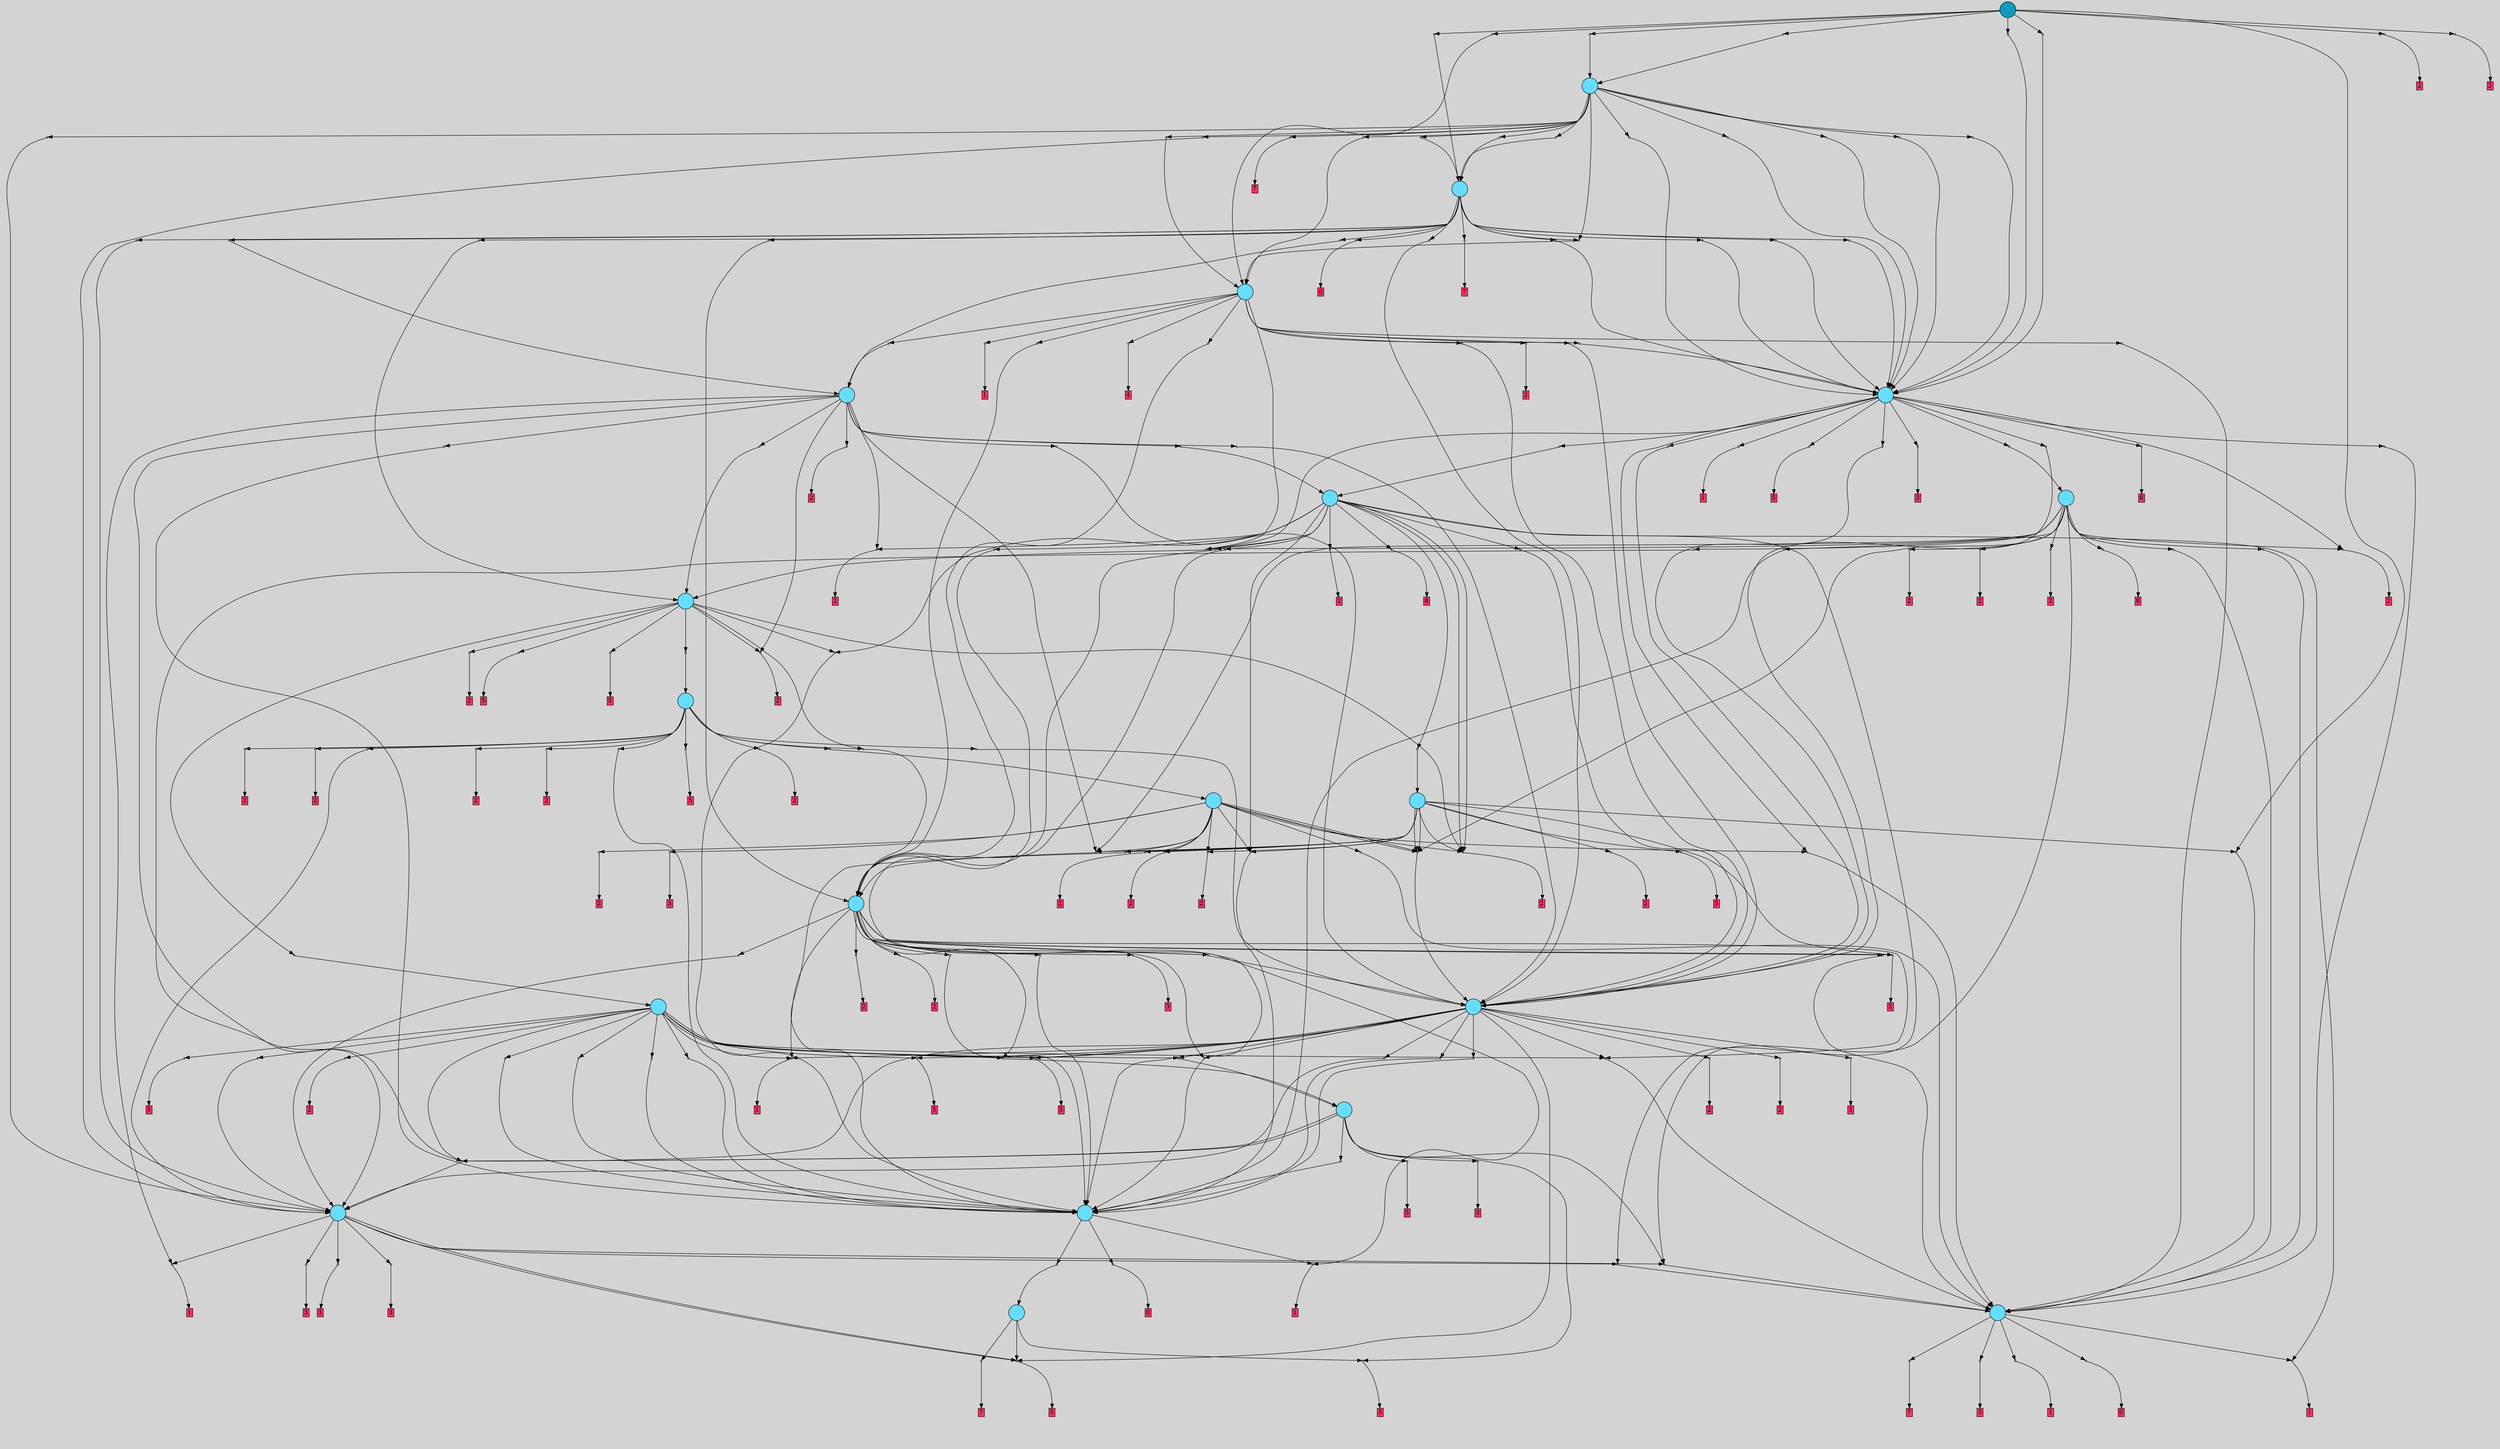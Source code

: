 // File exported with GEGELATI v1.3.1
// On the 2024-07-16 17:44:08
// With the MARL::MarlTPGGraphDotExporter
digraph{
	graph[pad = "0.212, 0.055" bgcolor = lightgray]
	node[shape=circle style = filled label = ""]
		T3645 [fillcolor="#66ddff"]
		T7200 [fillcolor="#66ddff"]
		T7202 [fillcolor="#66ddff"]
		T7222 [fillcolor="#66ddff"]
		T7275 [fillcolor="#66ddff"]
		T7532 [fillcolor="#66ddff"]
		T7599 [fillcolor="#66ddff"]
		T7629 [fillcolor="#66ddff"]
		T7697 [fillcolor="#66ddff"]
		T7705 [fillcolor="#66ddff"]
		T7731 [fillcolor="#66ddff"]
		T7777 [fillcolor="#66ddff"]
		T7823 [fillcolor="#66ddff"]
		T7878 [fillcolor="#66ddff"]
		T7909 [fillcolor="#66ddff"]
		T8011 [fillcolor="#66ddff"]
		T8078 [fillcolor="#66ddff"]
		T8386 [fillcolor="#66ddff"]
		T8688 [fillcolor="#66ddff"]
		T9153 [fillcolor="#1199bb"]
		P81887 [fillcolor="#cccccc" shape=point] //
		I81887 [shape=box style=invis label="2|4&3|2#1|7&#92;n3|5&3|5#0|6&#92;n"]
		P81887 -> I81887[style=invis]
		A42664 [fillcolor="#ff3366" shape=box margin=0.03 width=0 height=0 label="5"]
		T3645 -> P81887 -> A42664
		P81888 [fillcolor="#cccccc" shape=point] //
		I81888 [shape=box style=invis label="0|7&2|0#3|6&#92;n1|7&1|1#1|5&#92;n5|7&0|5#0|7&#92;n2|5&1|6#4|4&#92;n3|3&1|1#3|7&#92;n5|3&0|0#4|7&#92;n7|0&2|2#3|2&#92;n4|2&1|1#0|4&#92;n"]
		P81888 -> I81888[style=invis]
		A42665 [fillcolor="#ff3366" shape=box margin=0.03 width=0 height=0 label="3"]
		T3645 -> P81888 -> A42665
		P81889 [fillcolor="#cccccc" shape=point] //
		I81889 [shape=box style=invis label="7|1&0|3#1|6&#92;n6|1&1|5#1|1&#92;n1|3&0|0#3|6&#92;n3|2&2|0#1|6&#92;n5|1&0|7#0|2&#92;n1|3&3|2#0|0&#92;n"]
		P81889 -> I81889[style=invis]
		A42666 [fillcolor="#ff3366" shape=box margin=0.03 width=0 height=0 label="7"]
		T3645 -> P81889 -> A42666
		P81890 [fillcolor="#cccccc" shape=point] //
		I81890 [shape=box style=invis label="4|1&1|6#4|1&#92;n4|5&1|2#4|4&#92;n0|6&1|1#2|4&#92;n6|2&4|1#4|7&#92;n5|6&3|5#2|5&#92;n3|0&2|7#2|6&#92;n5|5&3|3#0|4&#92;n2|2&0|0#2|2&#92;n0|5&3|7#4|1&#92;n"]
		P81890 -> I81890[style=invis]
		A42667 [fillcolor="#ff3366" shape=box margin=0.03 width=0 height=0 label="7"]
		T7200 -> P81890 -> A42667
		P81891 [fillcolor="#cccccc" shape=point] //
		I81891 [shape=box style=invis label="4|6&2|0#2|4&#92;n4|7&1|0#4|5&#92;n4|3&3|5#3|3&#92;n2|1&0|2#2|5&#92;n7|3&4|3#2|6&#92;n3|0&4|1#0|1&#92;n8|7&3|1#1|2&#92;n7|5&4|4#4|4&#92;n"]
		P81891 -> I81891[style=invis]
		A42668 [fillcolor="#ff3366" shape=box margin=0.03 width=0 height=0 label="3"]
		T7200 -> P81891 -> A42668
		P81892 [fillcolor="#cccccc" shape=point] //
		I81892 [shape=box style=invis label="3|7&3|0#0|5&#92;n8|3&3|3#4|7&#92;n1|0&3|1#0|4&#92;n5|5&1|3#2|7&#92;n6|5&2|1#4|4&#92;n3|0&4|1#0|3&#92;n6|7&0|1#0|3&#92;n"]
		P81892 -> I81892[style=invis]
		A42669 [fillcolor="#ff3366" shape=box margin=0.03 width=0 height=0 label="1"]
		T7200 -> P81892 -> A42669
		P81893 [fillcolor="#cccccc" shape=point] //
		I81893 [shape=box style=invis label="6|0&0|3#0|0&#92;n4|2&1|0#4|1&#92;n0|6&4|7#4|0&#92;n6|0&0|4#3|1&#92;n6|5&4|3#1|2&#92;n"]
		P81893 -> I81893[style=invis]
		A42670 [fillcolor="#ff3366" shape=box margin=0.03 width=0 height=0 label="1"]
		T7200 -> P81893 -> A42670
		P81894 [fillcolor="#cccccc" shape=point] //
		I81894 [shape=box style=invis label="8|0&3|2#0|3&#92;n2|0&0|6#2|1&#92;n8|5&4|4#4|6&#92;n4|4&4|0#2|2&#92;n8|5&2|0#3|3&#92;n0|2&3|1#4|7&#92;n5|3&4|6#2|1&#92;n2|0&3|0#1|4&#92;n5|3&1|4#0|4&#92;n1|3&1|2#3|2&#92;n"]
		P81894 -> I81894[style=invis]
		A42671 [fillcolor="#ff3366" shape=box margin=0.03 width=0 height=0 label="0"]
		T7200 -> P81894 -> A42671
		P81895 [fillcolor="#cccccc" shape=point] //
		I81895 [shape=box style=invis label="4|2&1|0#4|1&#92;n6|0&0|3#0|0&#92;n0|6&4|7#4|0&#92;n6|3&0|4#3|1&#92;n6|5&4|3#1|2&#92;n"]
		P81895 -> I81895[style=invis]
		A42672 [fillcolor="#ff3366" shape=box margin=0.03 width=0 height=0 label="1"]
		T7202 -> P81895 -> A42672
		P81896 [fillcolor="#cccccc" shape=point] //
		I81896 [shape=box style=invis label="0|7&0|4#1|1&#92;n"]
		P81896 -> I81896[style=invis]
		A42673 [fillcolor="#ff3366" shape=box margin=0.03 width=0 height=0 label="0"]
		T7202 -> P81896 -> A42673
		P81897 [fillcolor="#cccccc" shape=point] //
		I81897 [shape=box style=invis label="2|7&4|4#4|7&#92;n4|3&3|1#0|6&#92;n1|3&0|3#0|5&#92;n6|1&3|1#0|0&#92;n6|7&1|6#4|6&#92;n4|0&2|4#2|4&#92;n5|4&1|7#0|6&#92;n7|5&4|4#1|2&#92;n"]
		P81897 -> I81897[style=invis]
		T7202 -> P81897 -> T3645
		P81898 [fillcolor="#cccccc" shape=point] //
		I81898 [shape=box style=invis label="8|1&0|3#1|6&#92;n8|7&2|5#3|7&#92;n3|4&1|1#2|5&#92;n0|0&2|5#0|5&#92;n4|6&0|5#2|1&#92;n3|3&0|4#3|0&#92;n8|3&2|7#4|4&#92;n8|1&4|1#4|7&#92;n1|6&3|6#2|6&#92;n"]
		P81898 -> I81898[style=invis]
		A42674 [fillcolor="#ff3366" shape=box margin=0.03 width=0 height=0 label="3"]
		T7222 -> P81898 -> A42674
		P81899 [fillcolor="#cccccc" shape=point] //
		I81899 [shape=box style=invis label="0|1&4|0#0|5&#92;n6|4&3|4#4|6&#92;n1|7&1|6#2|5&#92;n1|0&3|3#0|7&#92;n1|1&3|7#1|2&#92;n4|5&3|6#3|5&#92;n4|7&4|5#3|2&#92;n"]
		P81899 -> I81899[style=invis]
		A42675 [fillcolor="#ff3366" shape=box margin=0.03 width=0 height=0 label="1"]
		T7222 -> P81899 -> A42675
		P81900 [fillcolor="#cccccc" shape=point] //
		I81900 [shape=box style=invis label="8|1&0|3#1|6&#92;n5|5&4|5#1|7&#92;n8|7&2|5#3|7&#92;n0|0&2|5#0|5&#92;n7|3&1|2#3|0&#92;n8|3&2|7#4|4&#92;n3|3&0|4#3|0&#92;n3|6&3|6#2|6&#92;n4|6&0|5#2|1&#92;n"]
		P81900 -> I81900[style=invis]
		A42676 [fillcolor="#ff3366" shape=box margin=0.03 width=0 height=0 label="3"]
		T7222 -> P81900 -> A42676
		P81901 [fillcolor="#cccccc" shape=point] //
		I81901 [shape=box style=invis label="4|3&0|3#4|6&#92;n2|0&2|7#4|6&#92;n6|2&2|7#3|7&#92;n2|4&1|7#1|7&#92;n7|5&0|4#1|1&#92;n"]
		P81901 -> I81901[style=invis]
		T7222 -> P81901 -> T7200
		P81902 [fillcolor="#cccccc" shape=point] //
		I81902 [shape=box style=invis label="6|1&3|1#0|0&#92;n2|3&3|1#0|6&#92;n1|3&0|3#0|5&#92;n2|7&4|4#4|7&#92;n6|7&1|6#4|6&#92;n4|0&2|4#2|4&#92;n5|4&1|7#0|6&#92;n8|1&3|7#2|3&#92;n7|5&4|4#1|2&#92;n"]
		P81902 -> I81902[style=invis]
		A42677 [fillcolor="#ff3366" shape=box margin=0.03 width=0 height=0 label="3"]
		T7222 -> P81902 -> A42677
		P81903 [fillcolor="#cccccc" shape=point] //
		I81903 [shape=box style=invis label="4|3&0|3#4|6&#92;n2|0&2|7#4|6&#92;n7|5&0|4#1|1&#92;n2|4&1|7#2|7&#92;n6|2&2|7#3|7&#92;n"]
		P81903 -> I81903[style=invis]
		T7222 -> P81903 -> T7200
		T7222 -> P81887
		T7222 -> P81887
		P81904 [fillcolor="#cccccc" shape=point] //
		I81904 [shape=box style=invis label="2|2&2|0#3|7&#92;n8|6&1|6#3|4&#92;n5|0&3|0#0|2&#92;n1|7&4|1#1|7&#92;n4|4&2|7#0|4&#92;n"]
		P81904 -> I81904[style=invis]
		A42678 [fillcolor="#ff3366" shape=box margin=0.03 width=0 height=0 label="5"]
		T7275 -> P81904 -> A42678
		P81905 [fillcolor="#cccccc" shape=point] //
		I81905 [shape=box style=invis label="0|7&1|6#1|3&#92;n7|6&3|1#2|3&#92;n3|3&3|6#0|2&#92;n7|0&2|7#0|5&#92;n3|5&4|0#0|2&#92;n6|5&0|0#3|5&#92;n"]
		P81905 -> I81905[style=invis]
		A42679 [fillcolor="#ff3366" shape=box margin=0.03 width=0 height=0 label="3"]
		T7275 -> P81905 -> A42679
		P81906 [fillcolor="#cccccc" shape=point] //
		I81906 [shape=box style=invis label="6|3&4|1#1|7&#92;n2|7&1|2#0|1&#92;n2|5&2|0#4|2&#92;n5|0&0|1#0|1&#92;n0|6&4|1#2|5&#92;n2|2&2|2#2|6&#92;n0|1&1|5#0|1&#92;n"]
		P81906 -> I81906[style=invis]
		T7275 -> P81906 -> T7222
		T7275 -> P81906
		T7275 -> P81888
		P81907 [fillcolor="#cccccc" shape=point] //
		I81907 [shape=box style=invis label="5|3&4|6#2|1&#92;n8|0&4|4#4|6&#92;n1|3&1|2#3|2&#92;n1|3&0|7#1|4&#92;n2|0&0|6#2|1&#92;n2|0&3|0#1|4&#92;n2|0&2|2#4|4&#92;n5|3&1|4#0|4&#92;n0|3&3|1#4|0&#92;n4|4&4|0#2|2&#92;n"]
		P81907 -> I81907[style=invis]
		T7275 -> P81907 -> T7202
		T7275 -> P81903
		P81908 [fillcolor="#cccccc" shape=point] //
		I81908 [shape=box style=invis label="5|3&4|7#2|1&#92;n8|0&4|4#4|6&#92;n0|3&3|1#0|0&#92;n2|0&0|6#2|1&#92;n1|4&0|7#1|4&#92;n2|0&3|0#1|4&#92;n2|0&2|2#4|4&#92;n5|3&1|4#0|4&#92;n4|4&4|0#2|2&#92;n1|3&1|2#3|2&#92;n"]
		P81908 -> I81908[style=invis]
		T7532 -> P81908 -> T7202
		P81909 [fillcolor="#cccccc" shape=point] //
		I81909 [shape=box style=invis label="2|7&1|0#0|1&#92;n6|7&4|1#1|7&#92;n5|5&1|1#2|1&#92;n2|6&0|7#2|0&#92;n7|3&2|6#4|5&#92;n6|7&3|1#0|0&#92;n0|0&3|1#2|0&#92;n0|6&4|1#4|5&#92;n"]
		P81909 -> I81909[style=invis]
		A42680 [fillcolor="#ff3366" shape=box margin=0.03 width=0 height=0 label="2"]
		T7532 -> P81909 -> A42680
		P81910 [fillcolor="#cccccc" shape=point] //
		I81910 [shape=box style=invis label="0|3&3|1#4|0&#92;n7|1&4|5#2|2&#92;n2|3&3|4#3|1&#92;n2|5&4|1#4|0&#92;n0|6&4|6#1|5&#92;n7|4&1|1#0|0&#92;n5|0&2|6#2|4&#92;n1|1&2|4#3|3&#92;n1|6&2|0#2|5&#92;n"]
		P81910 -> I81910[style=invis]
		T7532 -> P81910 -> T7202
		P81911 [fillcolor="#cccccc" shape=point] //
		I81911 [shape=box style=invis label="2|2&4|1#4|2&#92;n2|0&2|7#4|2&#92;n2|4&1|7#2|7&#92;n5|7&3|6#2|1&#92;n0|2&4|3#4|4&#92;n"]
		P81911 -> I81911[style=invis]
		T7532 -> P81911 -> T7200
		P81912 [fillcolor="#cccccc" shape=point] //
		I81912 [shape=box style=invis label="6|1&3|1#0|0&#92;n6|6&1|6#4|6&#92;n4|1&4|3#4|1&#92;n8|1&3|7#2|3&#92;n2|7&4|4#4|5&#92;n2|3&3|1#0|6&#92;n4|0&2|4#2|4&#92;n5|4&1|7#0|6&#92;n1|3&0|3#0|5&#92;n7|5&4|4#1|2&#92;n"]
		P81912 -> I81912[style=invis]
		A42681 [fillcolor="#ff3366" shape=box margin=0.03 width=0 height=0 label="5"]
		T7532 -> P81912 -> A42681
		P81913 [fillcolor="#cccccc" shape=point] //
		I81913 [shape=box style=invis label="7|3&4|2#1|0&#92;n4|0&3|7#2|4&#92;n4|4&1|7#2|6&#92;n5|5&4|3#1|1&#92;n1|1&0|0#4|3&#92;n2|1&2|3#3|2&#92;n"]
		P81913 -> I81913[style=invis]
		T7532 -> P81913 -> T7275
		P81914 [fillcolor="#cccccc" shape=point] //
		I81914 [shape=box style=invis label="8|5&1|1#0|0&#92;n2|7&1|2#0|1&#92;n6|3&3|0#0|5&#92;n5|4&0|1#0|1&#92;n0|0&4|1#4|5&#92;n6|7&4|1#1|7&#92;n1|2&4|7#2|4&#92;n0|0&1|1#2|0&#92;n4|6&1|2#2|5&#92;n2|5&2|0#4|7&#92;n"]
		P81914 -> I81914[style=invis]
		A42682 [fillcolor="#ff3366" shape=box margin=0.03 width=0 height=0 label="2"]
		T7532 -> P81914 -> A42682
		P81915 [fillcolor="#cccccc" shape=point] //
		I81915 [shape=box style=invis label="2|5&1|0#3|7&#92;n1|3&0|1#4|4&#92;n5|0&3|0#1|1&#92;n1|7&4|1#1|7&#92;n7|7&4|0#3|7&#92;n8|6&1|6#3|4&#92;n"]
		P81915 -> I81915[style=invis]
		A42683 [fillcolor="#ff3366" shape=box margin=0.03 width=0 height=0 label="5"]
		T7532 -> P81915 -> A42683
		P81916 [fillcolor="#cccccc" shape=point] //
		I81916 [shape=box style=invis label="8|1&0|3#1|6&#92;n7|7&2|5#3|7&#92;n4|6&0|5#2|1&#92;n1|6&3|6#2|6&#92;n2|3&0|4#3|0&#92;n8|3&0|7#4|4&#92;n3|4&1|1#2|5&#92;n0|0&2|5#0|5&#92;n"]
		P81916 -> I81916[style=invis]
		A42684 [fillcolor="#ff3366" shape=box margin=0.03 width=0 height=0 label="3"]
		T7532 -> P81916 -> A42684
		P81917 [fillcolor="#cccccc" shape=point] //
		I81917 [shape=box style=invis label="0|6&4|1#2|5&#92;n2|7&1|2#0|1&#92;n3|5&2|0#4|2&#92;n7|7&3|6#0|2&#92;n5|0&0|1#0|1&#92;n6|3&4|1#1|7&#92;n2|2&2|2#2|6&#92;n0|1&1|5#0|1&#92;n"]
		P81917 -> I81917[style=invis]
		T7532 -> P81917 -> T7222
		P81918 [fillcolor="#cccccc" shape=point] //
		I81918 [shape=box style=invis label="1|3&1|2#3|2&#92;n4|7&2|7#2|7&#92;n2|5&4|1#0|0&#92;n4|6&2|3#0|6&#92;n7|3&4|1#0|2&#92;n0|3&3|1#4|0&#92;n7|0&3|0#1|4&#92;n"]
		P81918 -> I81918[style=invis]
		T7532 -> P81918 -> T7202
		T7532 -> P81906
		P81919 [fillcolor="#cccccc" shape=point] //
		I81919 [shape=box style=invis label="0|5&0|0#4|1&#92;n5|4&0|1#0|1&#92;n0|6&0|4#1|3&#92;n6|4&3|4#1|0&#92;n0|7&0|1#4|3&#92;n6|3&3|4#0|5&#92;n0|0&0|1#2|0&#92;n0|7&4|1#4|5&#92;n"]
		P81919 -> I81919[style=invis]
		A42685 [fillcolor="#ff3366" shape=box margin=0.03 width=0 height=0 label="2"]
		T7532 -> P81919 -> A42685
		T7532 -> P81887
		T7532 -> P81915
		P81920 [fillcolor="#cccccc" shape=point] //
		I81920 [shape=box style=invis label="5|7&4|6#3|5&#92;n7|7&3|7#1|0&#92;n8|0&0|1#4|2&#92;n2|5&2|7#4|2&#92;n2|7&2|3#4|7&#92;n1|3&2|3#1|1&#92;n1|5&3|5#2|3&#92;n"]
		P81920 -> I81920[style=invis]
		T7599 -> P81920 -> T7200
		T7599 -> P81911
		P81921 [fillcolor="#cccccc" shape=point] //
		I81921 [shape=box style=invis label="2|5&2|0#4|2&#92;n6|3&4|1#1|1&#92;n5|0&0|1#0|1&#92;n0|6&4|1#2|5&#92;n2|2&2|2#2|6&#92;n0|1&1|5#0|1&#92;n"]
		P81921 -> I81921[style=invis]
		T7599 -> P81921 -> T7222
		P81922 [fillcolor="#cccccc" shape=point] //
		I81922 [shape=box style=invis label="2|7&1|0#0|1&#92;n6|7&4|1#1|7&#92;n5|5&1|1#2|1&#92;n5|1&2|1#1|5&#92;n7|3&2|6#4|5&#92;n1|3&0|7#2|0&#92;n0|6&4|1#2|5&#92;n0|0&3|1#2|0&#92;n"]
		P81922 -> I81922[style=invis]
		A42686 [fillcolor="#ff3366" shape=box margin=0.03 width=0 height=0 label="2"]
		T7599 -> P81922 -> A42686
		P81923 [fillcolor="#cccccc" shape=point] //
		I81923 [shape=box style=invis label="5|5&1|3#1|1&#92;n7|7&4|2#1|0&#92;n4|7&2|2#1|7&#92;n4|1&3|7#2|4&#92;n1|1&0|0#4|3&#92;n0|0&3|4#2|7&#92;n"]
		P81923 -> I81923[style=invis]
		T7599 -> P81923 -> T7275
		P81924 [fillcolor="#cccccc" shape=point] //
		I81924 [shape=box style=invis label="0|0&0|0#4|1&#92;n0|6&0|4#1|3&#92;n0|7&4|1#4|5&#92;n0|7&0|1#4|3&#92;n6|3&3|4#0|5&#92;n2|4&3|4#1|0&#92;n1|2&2|5#2|0&#92;n0|0&0|1#2|0&#92;n"]
		P81924 -> I81924[style=invis]
		A42687 [fillcolor="#ff3366" shape=box margin=0.03 width=0 height=0 label="2"]
		T7599 -> P81924 -> A42687
		T7599 -> P81908
		P81925 [fillcolor="#cccccc" shape=point] //
		I81925 [shape=box style=invis label="8|1&3|1#2|3&#92;n2|1&1|1#0|1&#92;n4|6&1|0#3|3&#92;n2|2&1|3#2|1&#92;n"]
		P81925 -> I81925[style=invis]
		T7599 -> P81925 -> T7532
		P81926 [fillcolor="#cccccc" shape=point] //
		I81926 [shape=box style=invis label="1|4&2|7#2|6&#92;n7|0&3|0#1|4&#92;n7|3&4|1#0|2&#92;n2|5&4|1#0|0&#92;n5|0&3|2#1|4&#92;n4|6&2|3#0|6&#92;n0|3&3|1#4|0&#92;n1|3&1|2#3|2&#92;n"]
		P81926 -> I81926[style=invis]
		T7599 -> P81926 -> T7202
		T7599 -> P81895
		T7599 -> P81919
		P81927 [fillcolor="#cccccc" shape=point] //
		I81927 [shape=box style=invis label="4|6&1|2#2|5&#92;n5|0&0|1#0|1&#92;n8|5&1|1#0|0&#92;n2|7&1|2#0|1&#92;n5|0&2|3#4|4&#92;n6|7&4|1#1|7&#92;n2|7&4|7#2|4&#92;n0|0&0|1#4|5&#92;n5|7&4|4#1|4&#92;n2|5&2|0#4|7&#92;n"]
		P81927 -> I81927[style=invis]
		A42688 [fillcolor="#ff3366" shape=box margin=0.03 width=0 height=0 label="2"]
		T7599 -> P81927 -> A42688
		P81928 [fillcolor="#cccccc" shape=point] //
		I81928 [shape=box style=invis label="2|3&0|0#3|0&#92;n3|3&3|1#0|7&#92;n4|6&2|5#2|1&#92;n5|0&2|4#1|3&#92;n0|3&3|3#3|3&#92;n6|4&1|1#2|5&#92;n7|2&2|2#4|3&#92;n3|0&0|2#3|1&#92;n0|3&2|5#0|5&#92;n4|7&4|3#1|5&#92;n"]
		P81928 -> I81928[style=invis]
		A42689 [fillcolor="#ff3366" shape=box margin=0.03 width=0 height=0 label="3"]
		T7599 -> P81928 -> A42689
		T7599 -> P81925
		P81929 [fillcolor="#cccccc" shape=point] //
		I81929 [shape=box style=invis label="1|4&2|7#2|4&#92;n1|3&1|2#3|2&#92;n4|7&1|7#2|7&#92;n2|5&4|1#0|0&#92;n4|6&2|3#0|6&#92;n7|3&4|1#0|2&#92;n0|3&3|1#4|0&#92;n7|0&3|0#1|4&#92;n"]
		P81929 -> I81929[style=invis]
		T7599 -> P81929 -> T7202
		P81930 [fillcolor="#cccccc" shape=point] //
		I81930 [shape=box style=invis label="5|3&4|7#2|1&#92;n8|0&4|4#4|6&#92;n0|3&3|1#0|0&#92;n2|0&0|6#2|1&#92;n1|4&0|7#1|4&#92;n4|2&2|7#2|1&#92;n4|4&4|0#2|2&#92;n2|0&2|2#4|4&#92;n4|3&1|2#3|2&#92;n5|3&0|4#0|4&#92;n"]
		P81930 -> I81930[style=invis]
		T7629 -> P81930 -> T7202
		P81931 [fillcolor="#cccccc" shape=point] //
		I81931 [shape=box style=invis label="0|3&4|1#4|0&#92;n6|6&4|6#1|5&#92;n2|3&3|4#3|1&#92;n7|4&1|1#0|0&#92;n7|1&4|5#2|2&#92;n2|5&4|1#4|0&#92;n5|0&2|6#2|4&#92;n1|1&2|4#3|3&#92;n"]
		P81931 -> I81931[style=invis]
		T7629 -> P81931 -> T7202
		T7629 -> P81911
		T7629 -> P81912
		T7629 -> P81913
		T7629 -> P81915
		P81932 [fillcolor="#cccccc" shape=point] //
		I81932 [shape=box style=invis label="1|3&1|2#3|2&#92;n4|7&2|7#2|7&#92;n2|5&4|1#0|0&#92;n4|6&2|3#0|6&#92;n7|3&4|1#0|2&#92;n7|0&3|0#3|4&#92;n0|3&3|1#4|0&#92;n"]
		P81932 -> I81932[style=invis]
		T7629 -> P81932 -> T7202
		T7629 -> P81906
		T7629 -> P81919
		P81933 [fillcolor="#cccccc" shape=point] //
		I81933 [shape=box style=invis label="5|0&3|0#1|1&#92;n0|0&0|7#2|5&#92;n8|3&1|7#0|3&#92;n1|7&0|1#3|1&#92;n2|5&2|6#3|7&#92;n"]
		P81933 -> I81933[style=invis]
		A42690 [fillcolor="#ff3366" shape=box margin=0.03 width=0 height=0 label="5"]
		T7629 -> P81933 -> A42690
		P81934 [fillcolor="#cccccc" shape=point] //
		I81934 [shape=box style=invis label="4|7&2|7#2|7&#92;n2|5&4|1#0|0&#92;n4|6&2|3#0|2&#92;n7|0&3|0#3|4&#92;n7|3&4|1#0|2&#92;n4|2&3|2#1|7&#92;n0|3&3|1#4|0&#92;n"]
		P81934 -> I81934[style=invis]
		T7629 -> P81934 -> T7202
		T7629 -> P81923
		P81935 [fillcolor="#cccccc" shape=point] //
		I81935 [shape=box style=invis label="2|7&1|2#0|1&#92;n5|0&0|1#0|1&#92;n2|2&2|2#1|6&#92;n2|5&2|0#4|3&#92;n5|5&0|7#2|5&#92;n0|6&4|1#2|5&#92;n6|0&4|5#2|5&#92;n6|7&4|1#1|7&#92;n"]
		P81935 -> I81935[style=invis]
		T7629 -> P81935 -> T7222
		P81936 [fillcolor="#cccccc" shape=point] //
		I81936 [shape=box style=invis label="2|7&1|0#0|1&#92;n6|7&4|1#1|7&#92;n5|5&1|1#2|1&#92;n1|3&0|7#2|0&#92;n7|3&2|6#4|5&#92;n5|4&2|1#1|5&#92;n0|6&4|1#2|5&#92;n0|0&3|1#2|0&#92;n"]
		P81936 -> I81936[style=invis]
		A42691 [fillcolor="#ff3366" shape=box margin=0.03 width=0 height=0 label="2"]
		T7629 -> P81936 -> A42691
		T7629 -> P81915
		P81937 [fillcolor="#cccccc" shape=point] //
		I81937 [shape=box style=invis label="2|2&4|1#4|2&#92;n2|4&1|7#3|7&#92;n4|6&2|6#1|5&#92;n2|0&2|7#4|2&#92;n6|0&4|6#3|5&#92;n5|5&3|6#2|1&#92;n0|2&4|3#4|4&#92;n6|7&3|0#4|1&#92;n"]
		P81937 -> I81937[style=invis]
		T7697 -> P81937 -> T7200
		T7697 -> P81922
		P81938 [fillcolor="#cccccc" shape=point] //
		I81938 [shape=box style=invis label="0|0&0|3#1|7&#92;n1|2&2|5#2|1&#92;n0|0&1|0#4|1&#92;n0|7&0|0#4|3&#92;n2|4&3|4#1|0&#92;n7|6&2|2#1|1&#92;n"]
		P81938 -> I81938[style=invis]
		A42692 [fillcolor="#ff3366" shape=box margin=0.03 width=0 height=0 label="2"]
		T7697 -> P81938 -> A42692
		P81939 [fillcolor="#cccccc" shape=point] //
		I81939 [shape=box style=invis label="3|6&4|3#4|3&#92;n2|0&1|3#2|1&#92;n8|2&3|1#2|3&#92;n"]
		P81939 -> I81939[style=invis]
		T7697 -> P81939 -> T7532
		P81940 [fillcolor="#cccccc" shape=point] //
		I81940 [shape=box style=invis label="1|4&2|7#2|6&#92;n1|3&1|2#3|2&#92;n7|3&4|1#0|2&#92;n2|5&4|1#0|0&#92;n4|6&2|3#0|6&#92;n4|7&1|7#2|7&#92;n0|3&3|1#4|0&#92;n7|0&3|0#1|4&#92;n"]
		P81940 -> I81940[style=invis]
		T7697 -> P81940 -> T7202
		P81941 [fillcolor="#cccccc" shape=point] //
		I81941 [shape=box style=invis label="0|5&0|0#4|1&#92;n0|7&0|1#4|3&#92;n2|0&0|4#0|4&#92;n6|3&3|0#2|5&#92;n0|0&0|1#2|5&#92;n"]
		P81941 -> I81941[style=invis]
		A42693 [fillcolor="#ff3366" shape=box margin=0.03 width=0 height=0 label="2"]
		T7697 -> P81941 -> A42693
		P81942 [fillcolor="#cccccc" shape=point] //
		I81942 [shape=box style=invis label="6|7&3|3#3|0&#92;n5|0&2|4#3|7&#92;n5|1&4|3#0|7&#92;n0|7&2|5#1|3&#92;n7|5&1|2#3|1&#92;n2|6&0|7#2|3&#92;n3|3&0|2#4|6&#92;n"]
		P81942 -> I81942[style=invis]
		A42694 [fillcolor="#ff3366" shape=box margin=0.03 width=0 height=0 label="2"]
		T7697 -> P81942 -> A42694
		P81943 [fillcolor="#cccccc" shape=point] //
		I81943 [shape=box style=invis label="4|4&4|1#2|2&#92;n0|3&3|1#0|2&#92;n2|0&0|6#2|1&#92;n1|4&0|7#1|4&#92;n5|3&4|7#2|1&#92;n2|0&2|2#4|4&#92;n5|3&1|4#0|4&#92;n2|0&3|0#1|4&#92;n0|0&4|6#3|3&#92;n1|3&1|2#3|2&#92;n"]
		P81943 -> I81943[style=invis]
		T7697 -> P81943 -> T7599
		P81944 [fillcolor="#cccccc" shape=point] //
		I81944 [shape=box style=invis label="1|5&0|1#4|4&#92;n3|7&2|6#0|4&#92;n8|4&3|0#4|2&#92;n2|7&1|0#3|6&#92;n5|4&2|5#2|5&#92;n3|2&2|3#3|3&#92;n1|3&3|2#1|6&#92;n8|6&2|6#3|4&#92;n"]
		P81944 -> I81944[style=invis]
		A42695 [fillcolor="#ff3366" shape=box margin=0.03 width=0 height=0 label="5"]
		T7697 -> P81944 -> A42695
		T7697 -> P81939
		P81945 [fillcolor="#cccccc" shape=point] //
		I81945 [shape=box style=invis label="8|6&3|7#2|0&#92;n6|3&3|4#0|5&#92;n6|3&3|4#1|1&#92;n7|5&1|3#0|3&#92;n6|0&1|2#3|6&#92;n8|2&4|5#0|1&#92;n7|4&3|2#2|6&#92;n1|4&2|4#3|7&#92;n0|7&0|1#4|3&#92;n0|6&3|7#0|0&#92;n"]
		P81945 -> I81945[style=invis]
		A42696 [fillcolor="#ff3366" shape=box margin=0.03 width=0 height=0 label="2"]
		T7697 -> P81945 -> A42696
		P81946 [fillcolor="#cccccc" shape=point] //
		I81946 [shape=box style=invis label="5|3&4|1#2|1&#92;n8|0&4|4#4|6&#92;n0|3&3|1#0|0&#92;n5|3&1|4#0|4&#92;n1|4&0|7#1|4&#92;n2|0&3|0#1|4&#92;n2|0&2|2#4|4&#92;n2|0&0|6#2|1&#92;n4|4&4|0#2|2&#92;n1|3&1|2#3|2&#92;n"]
		P81946 -> I81946[style=invis]
		T7697 -> P81946 -> T7202
		P81947 [fillcolor="#cccccc" shape=point] //
		I81947 [shape=box style=invis label="0|5&0|0#4|1&#92;n0|7&0|1#4|3&#92;n2|0&0|4#0|1&#92;n0|0&0|1#2|5&#92;n6|3&3|0#2|5&#92;n"]
		P81947 -> I81947[style=invis]
		A42697 [fillcolor="#ff3366" shape=box margin=0.03 width=0 height=0 label="2"]
		T7697 -> P81947 -> A42697
		P81948 [fillcolor="#cccccc" shape=point] //
		I81948 [shape=box style=invis label="2|2&4|1#4|2&#92;n2|0&2|7#4|2&#92;n4|6&2|6#2|5&#92;n6|0&4|6#3|5&#92;n5|5&3|6#2|1&#92;n0|2&4|3#4|4&#92;n6|7&3|0#4|1&#92;n"]
		P81948 -> I81948[style=invis]
		T7705 -> P81948 -> T7200
		T7705 -> P81938
		T7705 -> P81939
		T7705 -> P81940
		T7705 -> P81941
		T7705 -> P81942
		T7705 -> P81943
		T7705 -> P81939
		P81949 [fillcolor="#cccccc" shape=point] //
		I81949 [shape=box style=invis label="8|6&3|7#2|0&#92;n3|3&3|4#1|1&#92;n7|5&1|3#0|3&#92;n1|4&2|4#3|7&#92;n8|2&4|5#0|1&#92;n7|4&3|2#2|6&#92;n6|0&1|2#3|6&#92;n0|7&0|1#4|3&#92;n0|6&3|7#0|0&#92;n"]
		P81949 -> I81949[style=invis]
		A42698 [fillcolor="#ff3366" shape=box margin=0.03 width=0 height=0 label="2"]
		T7705 -> P81949 -> A42698
		T7705 -> P81946
		T7705 -> P81947
		P81950 [fillcolor="#cccccc" shape=point] //
		I81950 [shape=box style=invis label="7|3&1|2#3|0&#92;n6|3&1|5#2|6&#92;n5|5&1|5#1|5&#92;n3|3&0|3#3|3&#92;n8|1&0|3#1|6&#92;n2|4&1|0#3|7&#92;n6|0&2|5#0|5&#92;n3|6&3|6#2|2&#92;n"]
		P81950 -> I81950[style=invis]
		A42699 [fillcolor="#ff3366" shape=box margin=0.03 width=0 height=0 label="3"]
		T7705 -> P81950 -> A42699
		P81951 [fillcolor="#cccccc" shape=point] //
		I81951 [shape=box style=invis label="6|0&0|0#4|6&#92;n2|4&0|3#3|7&#92;n4|6&0|5#3|0&#92;n7|0&1|5#2|7&#92;n0|1&0|0#4|6&#92;n5|5&4|1#4|5&#92;n"]
		P81951 -> I81951[style=invis]
		T7705 -> P81951 -> T7200
		P81952 [fillcolor="#cccccc" shape=point] //
		I81952 [shape=box style=invis label="3|0&4|3#4|3&#92;n1|2&2|2#2|0&#92;n8|2&3|1#2|3&#92;n2|0&1|3#2|1&#92;n"]
		P81952 -> I81952[style=invis]
		T7731 -> P81952 -> T7532
		P81953 [fillcolor="#cccccc" shape=point] //
		I81953 [shape=box style=invis label="6|1&3|0#4|2&#92;n3|4&1|6#1|1&#92;n4|4&4|7#0|1&#92;n5|2&1|6#2|1&#92;n1|4&4|6#3|6&#92;n5|0&3|2#3|4&#92;n6|3&3|0#4|6&#92;n"]
		P81953 -> I81953[style=invis]
		A42700 [fillcolor="#ff3366" shape=box margin=0.03 width=0 height=0 label="5"]
		T7731 -> P81953 -> A42700
		P81954 [fillcolor="#cccccc" shape=point] //
		I81954 [shape=box style=invis label="4|4&0|3#2|6&#92;n1|4&2|7#2|5&#92;n8|5&4|1#0|5&#92;n6|0&2|7#0|6&#92;n5|4&3|6#1|0&#92;n7|4&3|0#1|4&#92;n2|7&0|5#3|5&#92;n0|2&4|5#0|5&#92;n1|7&2|6#3|7&#92;n7|2&1|6#2|6&#92;n"]
		P81954 -> I81954[style=invis]
		T7731 -> P81954 -> T7202
		P81955 [fillcolor="#cccccc" shape=point] //
		I81955 [shape=box style=invis label="2|0&0|4#0|1&#92;n7|0&1|1#2|6&#92;n4|5&0|7#0|5&#92;n0|2&0|1#2|5&#92;n1|5&0|0#4|1&#92;n"]
		P81955 -> I81955[style=invis]
		A42701 [fillcolor="#ff3366" shape=box margin=0.03 width=0 height=0 label="2"]
		T7731 -> P81955 -> A42701
		P81956 [fillcolor="#cccccc" shape=point] //
		I81956 [shape=box style=invis label="8|5&2|7#3|0&#92;n1|1&4|6#0|4&#92;n0|0&2|4#3|0&#92;n"]
		P81956 -> I81956[style=invis]
		A42702 [fillcolor="#ff3366" shape=box margin=0.03 width=0 height=0 label="2"]
		T7731 -> P81956 -> A42702
		P81957 [fillcolor="#cccccc" shape=point] //
		I81957 [shape=box style=invis label="6|3&4|1#1|7&#92;n1|6&1|6#3|5&#92;n5|0&1|1#0|1&#92;n6|7&1|6#0|1&#92;n0|1&1|5#2|1&#92;n"]
		P81957 -> I81957[style=invis]
		T7731 -> P81957 -> T7222
		P81958 [fillcolor="#cccccc" shape=point] //
		I81958 [shape=box style=invis label="2|7&1|0#0|1&#92;n6|7&4|1#0|7&#92;n5|5&1|1#2|1&#92;n6|0&2|5#4|4&#92;n1|3&0|7#0|0&#92;n5|1&2|1#1|5&#92;n0|6&4|1#2|5&#92;n4|6&2|4#3|6&#92;n"]
		P81958 -> I81958[style=invis]
		A42703 [fillcolor="#ff3366" shape=box margin=0.03 width=0 height=0 label="2"]
		T7731 -> P81958 -> A42703
		P81959 [fillcolor="#cccccc" shape=point] //
		I81959 [shape=box style=invis label="2|7&1|0#0|1&#92;n6|7&4|1#1|7&#92;n5|5&1|1#2|1&#92;n7|3&2|6#4|5&#92;n0|0&3|1#2|0&#92;n1|7&1|2#2|3&#92;n0|6&4|1#2|5&#92;n1|3&0|7#2|0&#92;n"]
		P81959 -> I81959[style=invis]
		A42704 [fillcolor="#ff3366" shape=box margin=0.03 width=0 height=0 label="2"]
		T7731 -> P81959 -> A42704
		P81960 [fillcolor="#cccccc" shape=point] //
		I81960 [shape=box style=invis label="2|0&2|7#4|2&#92;n2|2&4|1#4|2&#92;n2|4&1|7#2|7&#92;n5|7&3|4#2|1&#92;n0|2&4|3#4|4&#92;n"]
		P81960 -> I81960[style=invis]
		T7731 -> P81960 -> T7705
		P81961 [fillcolor="#cccccc" shape=point] //
		I81961 [shape=box style=invis label="4|4&4|1#2|2&#92;n0|3&3|1#0|0&#92;n2|0&0|6#2|1&#92;n1|4&0|7#1|4&#92;n2|0&3|0#1|4&#92;n2|0&2|2#4|4&#92;n5|3&1|4#0|4&#92;n5|3&4|7#2|1&#92;n0|0&4|6#3|3&#92;n1|3&1|2#3|2&#92;n"]
		P81961 -> I81961[style=invis]
		T7731 -> P81961 -> T7599
		P81962 [fillcolor="#cccccc" shape=point] //
		I81962 [shape=box style=invis label="6|7&3|1#0|0&#92;n5|5&1|1#2|1&#92;n2|6&0|7#2|0&#92;n7|3&2|6#4|5&#92;n6|7&4|1#1|7&#92;n0|0&0|1#2|0&#92;n0|6&3|5#0|7&#92;n0|6&4|1#4|5&#92;n"]
		P81962 -> I81962[style=invis]
		A42705 [fillcolor="#ff3366" shape=box margin=0.03 width=0 height=0 label="2"]
		T7731 -> P81962 -> A42705
		P81963 [fillcolor="#cccccc" shape=point] //
		I81963 [shape=box style=invis label="8|4&3|0#4|0&#92;n3|0&0|7#0|5&#92;n6|4&2|5#2|5&#92;n2|2&0|6#0|5&#92;n1|5&0|7#4|5&#92;n1|2&4|6#4|3&#92;n5|7&4|7#4|3&#92;n1|3&3|2#0|6&#92;n7|5&3|1#4|3&#92;n"]
		P81963 -> I81963[style=invis]
		A42706 [fillcolor="#ff3366" shape=box margin=0.03 width=0 height=0 label="5"]
		T7777 -> P81963 -> A42706
		P81964 [fillcolor="#cccccc" shape=point] //
		I81964 [shape=box style=invis label="0|6&1|6#3|4&#92;n1|3&0|1#4|4&#92;n2|5&1|0#3|7&#92;n8|7&2|6#1|1&#92;n1|7&4|1#1|7&#92;n7|7&4|0#3|7&#92;n5|0&3|0#1|1&#92;n"]
		P81964 -> I81964[style=invis]
		T7777 -> P81964 -> T7731
		P81965 [fillcolor="#cccccc" shape=point] //
		I81965 [shape=box style=invis label="5|4&3|3#4|5&#92;n7|0&3|0#1|4&#92;n7|3&4|7#2|2&#92;n2|5&4|1#0|0&#92;n4|6&2|3#0|6&#92;n5|7&3|3#3|1&#92;n1|4&2|7#2|6&#92;n4|0&1|7#2|7&#92;n"]
		P81965 -> I81965[style=invis]
		T7777 -> P81965 -> T7202
		T7777 -> P81961
		P81966 [fillcolor="#cccccc" shape=point] //
		I81966 [shape=box style=invis label="1|5&0|1#4|4&#92;n8|4&3|0#4|0&#92;n2|7&1|0#3|6&#92;n5|4&2|5#2|5&#92;n3|7&2|6#0|4&#92;n1|3&3|2#1|6&#92;n8|6&2|6#3|4&#92;n7|5&3|1#2|3&#92;n"]
		P81966 -> I81966[style=invis]
		A42707 [fillcolor="#ff3366" shape=box margin=0.03 width=0 height=0 label="5"]
		T7777 -> P81966 -> A42707
		P81967 [fillcolor="#cccccc" shape=point] //
		I81967 [shape=box style=invis label="0|5&0|0#4|1&#92;n6|3&2|0#2|5&#92;n2|0&0|4#0|4&#92;n0|7&0|1#4|3&#92;n0|0&0|1#2|5&#92;n"]
		P81967 -> I81967[style=invis]
		A42708 [fillcolor="#ff3366" shape=box margin=0.03 width=0 height=0 label="2"]
		T7777 -> P81967 -> A42708
		T7777 -> P81941
		P81968 [fillcolor="#cccccc" shape=point] //
		I81968 [shape=box style=invis label="6|7&3|3#3|0&#92;n5|0&2|4#3|7&#92;n2|6&3|6#1|1&#92;n0|7&2|5#1|3&#92;n7|5&2|2#3|1&#92;n2|6&0|7#2|3&#92;n3|3&0|2#4|6&#92;n"]
		P81968 -> I81968[style=invis]
		A42709 [fillcolor="#ff3366" shape=box margin=0.03 width=0 height=0 label="2"]
		T7777 -> P81968 -> A42709
		P81969 [fillcolor="#cccccc" shape=point] //
		I81969 [shape=box style=invis label="0|5&4|1#2|0&#92;n4|3&1|4#4|7&#92;n2|1&4|1#1|1&#92;n6|0&1|3#4|5&#92;n5|6&1|1#3|1&#92;n1|5&4|5#0|3&#92;n"]
		P81969 -> I81969[style=invis]
		T7777 -> P81969 -> T7629
		P81970 [fillcolor="#cccccc" shape=point] //
		I81970 [shape=box style=invis label="7|2&4|3#4|4&#92;n4|5&2|6#2|6&#92;n6|0&4|6#3|5&#92;n2|2&2|1#4|2&#92;n2|0&2|7#4|2&#92;n5|5&3|6#2|1&#92;n6|7&3|0#4|1&#92;n"]
		P81970 -> I81970[style=invis]
		T7823 -> P81970 -> T7777
		P81971 [fillcolor="#cccccc" shape=point] //
		I81971 [shape=box style=invis label="1|1&1|1#3|7&#92;n1|6&2|3#3|0&#92;n1|0&2|3#0|6&#92;n"]
		P81971 -> I81971[style=invis]
		A42710 [fillcolor="#ff3366" shape=box margin=0.03 width=0 height=0 label="2"]
		T7823 -> P81971 -> A42710
		P81972 [fillcolor="#cccccc" shape=point] //
		I81972 [shape=box style=invis label="1|3&1|2#3|2&#92;n0|3&3|1#0|2&#92;n2|4&0|6#2|1&#92;n1|4&0|7#1|4&#92;n5|3&4|7#2|1&#92;n2|0&2|2#4|4&#92;n5|3&1|4#0|4&#92;n2|0&3|0#1|4&#92;n0|0&4|6#3|3&#92;n4|4&4|1#2|2&#92;n"]
		P81972 -> I81972[style=invis]
		T7823 -> P81972 -> T7599
		T7823 -> P81893
		P81973 [fillcolor="#cccccc" shape=point] //
		I81973 [shape=box style=invis label="3|7&0|2#4|6&#92;n5|0&2|4#3|7&#92;n2|6&3|6#1|1&#92;n0|7&2|5#1|3&#92;n7|5&2|2#3|1&#92;n2|6&0|7#2|3&#92;n6|7&3|3#3|0&#92;n"]
		P81973 -> I81973[style=invis]
		A42711 [fillcolor="#ff3366" shape=box margin=0.03 width=0 height=0 label="2"]
		T7823 -> P81973 -> A42711
		P81974 [fillcolor="#cccccc" shape=point] //
		I81974 [shape=box style=invis label="6|3&4|1#1|7&#92;n2|6&4|0#0|3&#92;n2|7&1|2#0|1&#92;n5|0&0|1#0|1&#92;n2|5&2|0#4|2&#92;n0|6&4|1#2|5&#92;n2|2&2|2#2|6&#92;n0|1&1|5#0|1&#92;n"]
		P81974 -> I81974[style=invis]
		A42712 [fillcolor="#ff3366" shape=box margin=0.03 width=0 height=0 label="8"]
		T7823 -> P81974 -> A42712
		P81975 [fillcolor="#cccccc" shape=point] //
		I81975 [shape=box style=invis label="2|0&1|3#2|1&#92;n3|2&1|7#3|5&#92;n8|2&3|1#2|3&#92;n"]
		P81975 -> I81975[style=invis]
		T7823 -> P81975 -> T7532
		T7823 -> P81941
		P81976 [fillcolor="#cccccc" shape=point] //
		I81976 [shape=box style=invis label="4|6&2|3#0|6&#92;n1|3&1|2#3|2&#92;n7|3&4|1#0|2&#92;n2|5&4|1#0|0&#92;n1|4&2|7#2|6&#92;n5|5&3|4#4|0&#92;n4|7&1|7#2|7&#92;n0|3&3|1#4|0&#92;n7|0&3|0#3|4&#92;n"]
		P81976 -> I81976[style=invis]
		T7823 -> P81976 -> T7202
		T7823 -> P81901
		P81977 [fillcolor="#cccccc" shape=point] //
		I81977 [shape=box style=invis label="6|2&2|3#1|7&#92;n2|5&3|3#2|7&#92;n2|4&1|1#3|4&#92;n4|0&2|1#3|2&#92;n0|7&3|6#4|0&#92;n6|0&1|7#1|1&#92;n8|3&3|1#1|4&#92;n3|7&0|5#3|3&#92;n6|5&0|5#2|5&#92;n"]
		P81977 -> I81977[style=invis]
		T7823 -> P81977 -> T7697
		P81978 [fillcolor="#cccccc" shape=point] //
		I81978 [shape=box style=invis label="4|4&4|1#2|2&#92;n0|3&3|1#0|2&#92;n6|4&1|0#4|3&#92;n1|4&0|7#1|3&#92;n5|3&4|7#2|1&#92;n2|0&2|2#4|4&#92;n5|3&1|4#0|4&#92;n2|0&3|0#1|4&#92;n1|3&1|2#3|2&#92;n0|0&4|6#3|3&#92;n"]
		P81978 -> I81978[style=invis]
		T7823 -> P81978 -> T7599
		T7823 -> P81965
		T7823 -> P81941
		T7823 -> P81940
		P81979 [fillcolor="#cccccc" shape=point] //
		I81979 [shape=box style=invis label="6|0&4|6#3|5&#92;n4|5&2|6#2|6&#92;n7|2&4|3#4|4&#92;n2|5&2|1#4|2&#92;n2|0&2|7#4|2&#92;n5|5&3|6#2|1&#92;n6|7&3|0#4|1&#92;n"]
		P81979 -> I81979[style=invis]
		T7878 -> P81979 -> T7777
		T7878 -> P81943
		P81980 [fillcolor="#cccccc" shape=point] //
		I81980 [shape=box style=invis label="2|0&1|3#2|1&#92;n3|6&4|3#4|6&#92;n8|2&3|1#2|3&#92;n"]
		P81980 -> I81980[style=invis]
		T7878 -> P81980 -> T7532
		P81981 [fillcolor="#cccccc" shape=point] //
		I81981 [shape=box style=invis label="2|0&1|3#2|1&#92;n7|3&4|4#2|3&#92;n"]
		P81981 -> I81981[style=invis]
		T7878 -> P81981 -> T7532
		P81982 [fillcolor="#cccccc" shape=point] //
		I81982 [shape=box style=invis label="1|3&1|2#3|2&#92;n2|5&3|4#4|0&#92;n7|3&4|1#1|2&#92;n2|5&4|1#0|0&#92;n1|4&2|7#2|6&#92;n8|0&4|4#1|4&#92;n4|6&2|3#0|6&#92;n4|7&1|7#2|7&#92;n0|3&3|1#4|0&#92;n7|0&3|0#3|4&#92;n"]
		P81982 -> I81982[style=invis]
		T7878 -> P81982 -> T7823
		P81983 [fillcolor="#cccccc" shape=point] //
		I81983 [shape=box style=invis label="1|6&2|3#3|0&#92;n1|0&1|3#0|6&#92;n2|1&1|1#3|7&#92;n"]
		P81983 -> I81983[style=invis]
		A42713 [fillcolor="#ff3366" shape=box margin=0.03 width=0 height=0 label="2"]
		T7878 -> P81983 -> A42713
		P81984 [fillcolor="#cccccc" shape=point] //
		I81984 [shape=box style=invis label="4|0&1|0#2|7&#92;n1|3&4|1#2|2&#92;n7|1&3|0#1|4&#92;n3|4&1|7#4|6&#92;n5|7&3|3#3|1&#92;n4|6&2|3#0|6&#92;n5|6&3|4#4|2&#92;n5|4&3|3#4|5&#92;n5|6&1|6#3|5&#92;n"]
		P81984 -> I81984[style=invis]
		T7878 -> P81984 -> T7202
		T7878 -> P81968
		T7878 -> P81906
		T7878 -> P81971
		T7878 -> P81899
		T7909 -> P81970
		P81985 [fillcolor="#cccccc" shape=point] //
		I81985 [shape=box style=invis label="7|6&3|7#3|5&#92;n5|0&4|1#1|2&#92;n2|7&4|7#4|6&#92;n5|1&2|1#1|0&#92;n4|3&0|2#1|6&#92;n"]
		P81985 -> I81985[style=invis]
		T7909 -> P81985 -> T7200
		P81986 [fillcolor="#cccccc" shape=point] //
		I81986 [shape=box style=invis label="2|5&2|0#4|2&#92;n2|7&1|2#0|1&#92;n6|3&4|1#1|7&#92;n0|4&1|5#3|2&#92;n5|0&0|1#0|1&#92;n0|6&4|1#2|5&#92;n4|2&2|2#2|6&#92;n0|1&1|5#0|1&#92;n"]
		P81986 -> I81986[style=invis]
		T7909 -> P81986 -> T7222
		P81987 [fillcolor="#cccccc" shape=point] //
		I81987 [shape=box style=invis label="6|4&4|4#2|3&#92;n4|2&3|0#2|6&#92;n1|2&2|5#2|1&#92;n0|0&1|0#4|1&#92;n7|6&2|2#1|1&#92;n2|4&3|4#1|0&#92;n5|4&3|5#3|3&#92;n2|1&2|6#2|3&#92;n0|0&0|3#4|7&#92;n7|6&0|5#3|3&#92;n"]
		P81987 -> I81987[style=invis]
		A42714 [fillcolor="#ff3366" shape=box margin=0.03 width=0 height=0 label="2"]
		T7909 -> P81987 -> A42714
		P81988 [fillcolor="#cccccc" shape=point] //
		I81988 [shape=box style=invis label="0|5&0|0#4|1&#92;n5|4&0|1#0|1&#92;n0|0&0|1#2|0&#92;n6|4&3|4#1|0&#92;n5|0&3|4#4|3&#92;n0|7&0|1#4|3&#92;n0|6&0|4#1|3&#92;n0|7&4|1#4|3&#92;n"]
		P81988 -> I81988[style=invis]
		A42715 [fillcolor="#ff3366" shape=box margin=0.03 width=0 height=0 label="2"]
		T7909 -> P81988 -> A42715
		P81989 [fillcolor="#cccccc" shape=point] //
		I81989 [shape=box style=invis label="3|1&0|7#0|3&#92;n8|0&1|3#4|3&#92;n7|1&4|3#4|7&#92;n2|7&4|7#4|6&#92;n7|0&2|7#4|4&#92;n5|1&2|1#3|4&#92;n"]
		P81989 -> I81989[style=invis]
		T7909 -> P81989 -> T7200
		P81990 [fillcolor="#cccccc" shape=point] //
		I81990 [shape=box style=invis label="7|2&1|6#2|6&#92;n1|4&2|7#2|5&#92;n8|5&4|1#0|5&#92;n6|0&2|7#0|6&#92;n5|4&3|6#1|0&#92;n7|4&3|0#1|4&#92;n2|7&0|5#3|5&#92;n0|2&4|5#0|5&#92;n1|7&2|6#3|7&#92;n4|4&0|3#0|6&#92;n"]
		P81990 -> I81990[style=invis]
		T7909 -> P81990 -> T7202
		T7909 -> P81943
		P81991 [fillcolor="#cccccc" shape=point] //
		I81991 [shape=box style=invis label="1|0&2|3#0|6&#92;n1|6&1|3#3|0&#92;n"]
		P81991 -> I81991[style=invis]
		A42716 [fillcolor="#ff3366" shape=box margin=0.03 width=0 height=0 label="2"]
		T7909 -> P81991 -> A42716
		T7909 -> P81903
		P81992 [fillcolor="#cccccc" shape=point] //
		I81992 [shape=box style=invis label="3|5&2|1#0|7&#92;n0|7&3|1#4|3&#92;n0|6&2|3#3|5&#92;n0|2&0|2#2|5&#92;n6|4&3|2#0|0&#92;n8|0&0|2#1|7&#92;n6|3&3|0#2|5&#92;n"]
		P81992 -> I81992[style=invis]
		A42717 [fillcolor="#ff3366" shape=box margin=0.03 width=0 height=0 label="2"]
		T7909 -> P81992 -> A42717
		P81993 [fillcolor="#cccccc" shape=point] //
		I81993 [shape=box style=invis label="2|0&1|0#2|6&#92;n2|1&1|2#0|1&#92;n2|6&4|0#0|3&#92;n5|1&1|5#0|1&#92;n3|6&1|7#3|2&#92;n5|0&0|1#0|1&#92;n2|3&0|5#2|6&#92;n5|1&4|1#0|5&#92;n4|5&2|0#0|2&#92;n"]
		P81993 -> I81993[style=invis]
		A42718 [fillcolor="#ff3366" shape=box margin=0.03 width=0 height=0 label="8"]
		T7909 -> P81993 -> A42718
		T7909 -> P81939
		P81994 [fillcolor="#cccccc" shape=point] //
		I81994 [shape=box style=invis label="4|7&1|7#2|7&#92;n1|4&1|7#2|6&#92;n3|5&3|3#0|7&#92;n2|5&4|1#0|0&#92;n1|0&3|4#4|0&#92;n1|3&2|2#3|2&#92;n7|1&3|0#3|4&#92;n0|3&3|1#4|0&#92;n"]
		P81994 -> I81994[style=invis]
		T8011 -> P81994 -> T7823
		P81995 [fillcolor="#cccccc" shape=point] //
		I81995 [shape=box style=invis label="6|4&3|4#4|6&#92;n4|7&4|5#3|1&#92;n7|5&1|4#0|2&#92;n1|6&2|7#1|2&#92;n4|5&3|6#1|5&#92;n7|7&0|6#3|7&#92;n5|1&4|0#2|5&#92;n"]
		P81995 -> I81995[style=invis]
		A42719 [fillcolor="#ff3366" shape=box margin=0.03 width=0 height=0 label="1"]
		T8011 -> P81995 -> A42719
		P81996 [fillcolor="#cccccc" shape=point] //
		I81996 [shape=box style=invis label="2|0&1|3#2|1&#92;n3|1&3|1#2|3&#92;n6|7&0|4#1|3&#92;n2|4&2|1#1|2&#92;n"]
		P81996 -> I81996[style=invis]
		T8011 -> P81996 -> T7532
		T8011 -> P81970
		P81997 [fillcolor="#cccccc" shape=point] //
		I81997 [shape=box style=invis label="1|3&0|1#4|4&#92;n2|5&2|0#3|7&#92;n5|0&3|0#1|1&#92;n1|7&4|1#1|7&#92;n8|6&1|6#3|4&#92;n4|4&2|7#0|4&#92;n"]
		P81997 -> I81997[style=invis]
		A42720 [fillcolor="#ff3366" shape=box margin=0.03 width=0 height=0 label="5"]
		T8011 -> P81997 -> A42720
		T8011 -> P81951
		P81998 [fillcolor="#cccccc" shape=point] //
		I81998 [shape=box style=invis label="3|6&4|3#4|3&#92;n7|3&4|4#2|5&#92;n2|0&1|3#2|1&#92;n"]
		P81998 -> I81998[style=invis]
		T8011 -> P81998 -> T7532
		P81999 [fillcolor="#cccccc" shape=point] //
		I81999 [shape=box style=invis label="7|0&2|2#1|4&#92;n6|2&2|7#2|7&#92;n4|3&0|3#4|6&#92;n2|4&1|7#1|7&#92;n7|5&0|4#1|1&#92;n"]
		P81999 -> I81999[style=invis]
		T8011 -> P81999 -> T7200
		P82000 [fillcolor="#cccccc" shape=point] //
		I82000 [shape=box style=invis label="5|1&0|3#1|6&#92;n8|7&2|5#3|7&#92;n3|4&1|1#2|5&#92;n0|0&2|5#0|5&#92;n4|6&0|5#2|1&#92;n3|3&0|4#3|0&#92;n8|1&4|1#4|7&#92;n8|3&2|7#4|4&#92;n1|6&3|6#2|6&#92;n"]
		P82000 -> I82000[style=invis]
		A42721 [fillcolor="#ff3366" shape=box margin=0.03 width=0 height=0 label="3"]
		T8011 -> P82000 -> A42721
		P82001 [fillcolor="#cccccc" shape=point] //
		I82001 [shape=box style=invis label="2|0&1|3#2|1&#92;n8|2&3|1#2|3&#92;n3|6&4|3#4|6&#92;n7|4&2|3#4|1&#92;n"]
		P82001 -> I82001[style=invis]
		T8011 -> P82001 -> T7532
		P82002 [fillcolor="#cccccc" shape=point] //
		I82002 [shape=box style=invis label="2|6&4|0#0|3&#92;n7|3&0|1#3|4&#92;n5|1&4|1#0|5&#92;n5|1&1|5#0|1&#92;n3|6&1|7#3|2&#92;n5|0&0|1#0|1&#92;n2|3&0|5#4|6&#92;n6|0&1|0#2|6&#92;n4|5&2|0#0|2&#92;n"]
		P82002 -> I82002[style=invis]
		A42722 [fillcolor="#ff3366" shape=box margin=0.03 width=0 height=0 label="8"]
		T8011 -> P82002 -> A42722
		P82003 [fillcolor="#cccccc" shape=point] //
		I82003 [shape=box style=invis label="0|0&3|0#3|1&#92;n1|6&1|3#3|0&#92;n1|0&2|3#0|6&#92;n"]
		P82003 -> I82003[style=invis]
		T8011 -> P82003 -> T7909
		T8011 -> P81992
		P82004 [fillcolor="#cccccc" shape=point] //
		I82004 [shape=box style=invis label="0|1&4|0#0|5&#92;n2|4&2|2#1|1&#92;n4|1&3|7#1|2&#92;n4|5&3|3#3|5&#92;n6|4&3|4#2|6&#92;n1|0&3|3#0|7&#92;n"]
		P82004 -> I82004[style=invis]
		A42723 [fillcolor="#ff3366" shape=box margin=0.03 width=0 height=0 label="1"]
		T8078 -> P82004 -> A42723
		P82005 [fillcolor="#cccccc" shape=point] //
		I82005 [shape=box style=invis label="8|4&3|5#1|0&#92;n3|6&3|1#1|4&#92;n1|4&0|7#1|3&#92;n2|0&3|0#1|4&#92;n4|1&4|1#2|2&#92;n7|3&4|7#2|1&#92;n2|0&1|2#3|1&#92;n5|6&1|4#0|3&#92;n"]
		P82005 -> I82005[style=invis]
		T8078 -> P82005 -> T7599
		P82006 [fillcolor="#cccccc" shape=point] //
		I82006 [shape=box style=invis label="0|7&3|3#3|7&#92;n2|0&2|2#4|7&#92;n7|0&3|4#1|1&#92;n8|5&0|6#2|1&#92;n4|4&4|1#2|2&#92;n0|0&4|6#3|3&#92;n7|0&3|0#1|4&#92;n1|4&0|7#1|6&#92;n0|3&0|2#3|2&#92;n2|0&4|5#2|0&#92;n"]
		P82006 -> I82006[style=invis]
		T8078 -> P82006 -> T7599
		T8078 -> P81970
		P82007 [fillcolor="#cccccc" shape=point] //
		I82007 [shape=box style=invis label="7|0&1|1#4|5&#92;n2|7&4|4#1|6&#92;n"]
		P82007 -> I82007[style=invis]
		T8078 -> P82007 -> T7532
		P82008 [fillcolor="#cccccc" shape=point] //
		I82008 [shape=box style=invis label="1|5&2|5#4|3&#92;n3|5&2|1#0|7&#92;n0|7&3|1#4|3&#92;n0|6&2|3#3|5&#92;n2|2&0|4#3|3&#92;n0|2&0|2#2|5&#92;n8|0&0|2#1|4&#92;n6|7&3|0#2|5&#92;n6|4&3|2#0|0&#92;n"]
		P82008 -> I82008[style=invis]
		T8078 -> P82008 -> T8011
		P82009 [fillcolor="#cccccc" shape=point] //
		I82009 [shape=box style=invis label="4|3&0|2#1|6&#92;n2|7&4|7#4|6&#92;n5|1&2|1#2|0&#92;n5|0&4|1#1|2&#92;n"]
		P82009 -> I82009[style=invis]
		T8078 -> P82009 -> T7200
		P82010 [fillcolor="#cccccc" shape=point] //
		I82010 [shape=box style=invis label="1|0&0|3#2|1&#92;n7|4&2|3#1|5&#92;n3|2&1|1#2|2&#92;n"]
		P82010 -> I82010[style=invis]
		T8078 -> P82010 -> T7532
		P82011 [fillcolor="#cccccc" shape=point] //
		I82011 [shape=box style=invis label="8|6&0|0#1|2&#92;n4|2&3|0#0|3&#92;n5|1&3|7#1|3&#92;n7|0&4|7#3|4&#92;n"]
		P82011 -> I82011[style=invis]
		A42724 [fillcolor="#ff3366" shape=box margin=0.03 width=0 height=0 label="4"]
		T8078 -> P82011 -> A42724
		P82012 [fillcolor="#cccccc" shape=point] //
		I82012 [shape=box style=invis label="0|1&1|5#2|3&#92;n0|6&4|1#2|5&#92;n6|3&4|5#1|7&#92;n5|0&0|1#0|1&#92;n8|5&2|0#4|2&#92;n3|1&0|6#3|7&#92;n4|2&2|2#2|6&#92;n"]
		P82012 -> I82012[style=invis]
		T8078 -> P82012 -> T7878
		P82013 [fillcolor="#cccccc" shape=point] //
		I82013 [shape=box style=invis label="3|5&2|1#0|7&#92;n0|2&0|2#2|5&#92;n0|6&2|3#1|5&#92;n0|7&3|1#4|3&#92;n6|4&3|2#0|0&#92;n8|0&0|2#1|7&#92;n6|3&3|0#2|5&#92;n"]
		P82013 -> I82013[style=invis]
		A42725 [fillcolor="#ff3366" shape=box margin=0.03 width=0 height=0 label="2"]
		T8078 -> P82013 -> A42725
		P82014 [fillcolor="#cccccc" shape=point] //
		I82014 [shape=box style=invis label="0|1&1|5#2|3&#92;n0|6&4|1#2|5&#92;n6|3&4|5#1|7&#92;n7|0&0|1#0|1&#92;n8|0&2|0#4|2&#92;n4|2&2|2#2|6&#92;n"]
		P82014 -> I82014[style=invis]
		T8386 -> P82014 -> T7878
		P82015 [fillcolor="#cccccc" shape=point] //
		I82015 [shape=box style=invis label="6|7&3|0#2|5&#92;n3|5&2|5#0|7&#92;n0|6&2|3#3|5&#92;n2|2&0|4#3|3&#92;n0|2&0|2#2|5&#92;n8|0&0|2#1|4&#92;n1|5&2|5#4|3&#92;n6|4&3|2#0|0&#92;n"]
		P82015 -> I82015[style=invis]
		T8386 -> P82015 -> T8011
		P82016 [fillcolor="#cccccc" shape=point] //
		I82016 [shape=box style=invis label="3|4&0|6#3|7&#92;n1|6&3|1#1|0&#92;n2|5&2|0#0|2&#92;n7|1&2|3#4|2&#92;n0|1&1|5#2|3&#92;n0|4&4|2#0|6&#92;n5|0&0|1#0|1&#92;n5|0&4|2#0|2&#92;n"]
		P82016 -> I82016[style=invis]
		T8386 -> P82016 -> T7878
		P82017 [fillcolor="#cccccc" shape=point] //
		I82017 [shape=box style=invis label="0|2&0|2#2|5&#92;n1|5&2|5#4|3&#92;n3|5&2|1#0|7&#92;n0|7&3|1#4|3&#92;n8|4&2|0#4|2&#92;n0|6&4|3#3|5&#92;n2|2&0|4#3|3&#92;n8|0&0|2#1|4&#92;n3|6&4|1#0|1&#92;n6|4&3|2#0|0&#92;n"]
		P82017 -> I82017[style=invis]
		T8386 -> P82017 -> T8011
		P82018 [fillcolor="#cccccc" shape=point] //
		I82018 [shape=box style=invis label="1|4&0|7#1|3&#92;n0|7&3|3#3|7&#92;n2|0&2|2#4|1&#92;n0|0&4|6#0|3&#92;n0|7&4|5#0|7&#92;n2|0&4|5#2|0&#92;n8|5&0|6#2|5&#92;n7|0&3|0#1|4&#92;n"]
		P82018 -> I82018[style=invis]
		T8386 -> P82018 -> T7599
		P82019 [fillcolor="#cccccc" shape=point] //
		I82019 [shape=box style=invis label="0|6&2|3#3|5&#92;n8|0&0|2#1|6&#92;n7|0&0|4#1|2&#92;n2|1&1|4#4|7&#92;n2|7&4|2#1|6&#92;n2|4&0|5#3|4&#92;n"]
		P82019 -> I82019[style=invis]
		T8386 -> P82019 -> T8011
		P82020 [fillcolor="#cccccc" shape=point] //
		I82020 [shape=box style=invis label="2|5&2|0#4|3&#92;n5|0&0|1#0|1&#92;n2|2&1|2#1|6&#92;n5|3&0|7#2|5&#92;n2|7&1|2#0|1&#92;n0|6&4|1#2|5&#92;n6|0&4|5#2|5&#92;n0|7&1|4#3|5&#92;n6|7&4|1#1|7&#92;n"]
		P82020 -> I82020[style=invis]
		T8386 -> P82020 -> T7222
		P82021 [fillcolor="#cccccc" shape=point] //
		I82021 [shape=box style=invis label="4|0&2|3#0|6&#92;n8|3&0|5#1|4&#92;n3|3&0|0#1|1&#92;n7|4&2|5#1|1&#92;n3|5&0|5#4|7&#92;n8|3&0|4#3|6&#92;n5|6&4|1#0|2&#92;n"]
		P82021 -> I82021[style=invis]
		A42726 [fillcolor="#ff3366" shape=box margin=0.03 width=0 height=0 label="0"]
		T8386 -> P82021 -> A42726
		P82022 [fillcolor="#cccccc" shape=point] //
		I82022 [shape=box style=invis label="8|4&3|5#1|0&#92;n7|2&3|6#1|5&#92;n1|4&0|7#1|7&#92;n5|6&3|4#2|3&#92;n4|1&4|1#2|2&#92;n3|2&3|0#3|3&#92;n2|0&3|0#1|0&#92;n3|4&4|0#1|2&#92;n0|4&0|0#0|5&#92;n"]
		P82022 -> I82022[style=invis]
		T8386 -> P82022 -> T8078
		P82023 [fillcolor="#cccccc" shape=point] //
		I82023 [shape=box style=invis label="7|0&0|7#4|5&#92;n5|6&3|5#1|3&#92;n"]
		P82023 -> I82023[style=invis]
		T8386 -> P82023 -> T7532
		P82024 [fillcolor="#cccccc" shape=point] //
		I82024 [shape=box style=invis label="6|2&4|1#4|6&#92;n5|7&3|5#2|5&#92;n4|1&4|6#4|6&#92;n5|5&3|3#0|4&#92;n3|0&2|7#2|6&#92;n0|5&3|7#4|5&#92;n2|2&0|0#2|2&#92;n6|0&3|2#1|0&#92;n"]
		P82024 -> I82024[style=invis]
		A42727 [fillcolor="#ff3366" shape=box margin=0.03 width=0 height=0 label="7"]
		T8386 -> P82024 -> A42727
		P82025 [fillcolor="#cccccc" shape=point] //
		I82025 [shape=box style=invis label="4|4&0|6#2|3&#92;n2|2&0|4#3|3&#92;n3|4&2|1#0|7&#92;n8|7&2|5#4|3&#92;n0|7&4|1#4|3&#92;n3|0&0|1#2|6&#92;n8|4&3|5#0|0&#92;n7|0&4|7#1|5&#92;n"]
		P82025 -> I82025[style=invis]
		T8386 -> P82025 -> T8011
		P82026 [fillcolor="#cccccc" shape=point] //
		I82026 [shape=box style=invis label="2|0&2|7#4|2&#92;n0|0&3|6#0|4&#92;n5|2&4|3#2|4&#92;n6|0&4|3#3|5&#92;n4|5&1|4#0|0&#92;n3|2&0|6#0|4&#92;n4|4&3|7#2|5&#92;n6|7&2|0#1|1&#92;n5|5&3|6#2|1&#92;n6|5&3|0#2|4&#92;n"]
		P82026 -> I82026[style=invis]
		T8386 -> P82026 -> T7777
		P82027 [fillcolor="#cccccc" shape=point] //
		I82027 [shape=box style=invis label="7|4&1|2#4|0&#92;n3|6&0|3#4|3&#92;n7|5&3|1#3|0&#92;n8|6&1|2#2|3&#92;n4|0&4|3#0|1&#92;n1|7&3|0#3|2&#92;n5|1&2|5#1|2&#92;n6|1&3|4#2|5&#92;n3|2&1|5#2|6&#92;n"]
		P82027 -> I82027[style=invis]
		A42728 [fillcolor="#ff3366" shape=box margin=0.03 width=0 height=0 label="7"]
		T8688 -> P82027 -> A42728
		P82028 [fillcolor="#cccccc" shape=point] //
		I82028 [shape=box style=invis label="0|6&2|3#3|5&#92;n6|7&3|0#2|5&#92;n3|1&2|5#4|0&#92;n0|2&0|2#2|5&#92;n5|0&0|2#1|4&#92;n4|2&0|7#3|3&#92;n1|5&2|5#2|3&#92;n"]
		P82028 -> I82028[style=invis]
		T8688 -> P82028 -> T8011
		P82029 [fillcolor="#cccccc" shape=point] //
		I82029 [shape=box style=invis label="7|1&1|2#4|7&#92;n3|5&1|2#1|4&#92;n6|5&4|2#0|7&#92;n4|4&4|6#2|3&#92;n6|3&1|2#1|2&#92;n0|7&2|5#3|3&#92;n3|0&0|1#2|6&#92;n"]
		P82029 -> I82029[style=invis]
		T8688 -> P82029 -> T8011
		P82030 [fillcolor="#cccccc" shape=point] //
		I82030 [shape=box style=invis label="6|0&1|5#2|5&#92;n5|3&0|7#2|5&#92;n2|4&1|2#0|1&#92;n3|2&2|0#3|6&#92;n7|7&1|1#3|5&#92;n2|5&2|0#3|3&#92;n1|4&0|4#3|0&#92;n2|2&1|2#1|6&#92;n6|7&4|1#1|7&#92;n"]
		P82030 -> I82030[style=invis]
		T8688 -> P82030 -> T7222
		P82031 [fillcolor="#cccccc" shape=point] //
		I82031 [shape=box style=invis label="6|0&4|5#2|5&#92;n1|4&0|4#3|0&#92;n5|7&3|4#0|6&#92;n2|4&1|2#4|1&#92;n5|3&0|7#2|5&#92;n7|7&1|1#3|5&#92;n2|5&2|0#3|3&#92;n2|2&1|2#1|6&#92;n3|2&2|0#3|6&#92;n6|7&4|0#1|7&#92;n"]
		P82031 -> I82031[style=invis]
		T8688 -> P82031 -> T7222
		P82032 [fillcolor="#cccccc" shape=point] //
		I82032 [shape=box style=invis label="4|0&4|4#0|2&#92;n4|0&2|6#0|4&#92;n4|7&1|7#2|7&#92;n7|3&3|0#3|5&#92;n7|5&3|7#2|1&#92;n2|5&3|4#4|0&#92;n2|5&4|1#0|0&#92;n7|3&0|1#3|2&#92;n"]
		P82032 -> I82032[style=invis]
		T8688 -> P82032 -> T8386
		P82033 [fillcolor="#cccccc" shape=point] //
		I82033 [shape=box style=invis label="8|4&3|5#1|0&#92;n7|2&3|6#1|5&#92;n2|0&3|0#1|0&#92;n5|6&3|4#2|3&#92;n4|1&4|1#2|2&#92;n3|2&3|0#3|3&#92;n1|4&0|7#1|7&#92;n3|4&4|0#2|2&#92;n0|4&0|0#0|5&#92;n"]
		P82033 -> I82033[style=invis]
		T8688 -> P82033 -> T8078
		P82034 [fillcolor="#cccccc" shape=point] //
		I82034 [shape=box style=invis label="0|6&2|5#4|7&#92;n7|1&0|7#0|7&#92;n8|0&0|4#2|1&#92;n7|0&1|6#4|2&#92;n"]
		P82034 -> I82034[style=invis]
		T8688 -> P82034 -> T8011
		P82035 [fillcolor="#cccccc" shape=point] //
		I82035 [shape=box style=invis label="0|2&0|2#2|5&#92;n0|7&3|1#4|3&#92;n3|5&2|1#0|7&#92;n1|5&2|5#4|3&#92;n8|4&2|0#4|2&#92;n0|6&4|3#3|5&#92;n2|2&0|4#3|5&#92;n8|0&0|2#1|4&#92;n3|6&4|1#0|1&#92;n6|4&3|2#0|0&#92;n"]
		P82035 -> I82035[style=invis]
		T8688 -> P82035 -> T8011
		P82036 [fillcolor="#cccccc" shape=point] //
		I82036 [shape=box style=invis label="8|4&2|6#1|7&#92;n5|3&3|3#3|2&#92;n0|0&3|1#2|5&#92;n0|6&2|3#3|5&#92;n2|1&1|0#4|1&#92;n2|7&0|4#1|6&#92;n2|4&0|5#3|4&#92;n4|1&1|6#3|0&#92;n"]
		P82036 -> I82036[style=invis]
		T8688 -> P82036 -> T8011
		P82037 [fillcolor="#cccccc" shape=point] //
		I82037 [shape=box style=invis label="2|5&4|1#0|0&#92;n4|7&1|7#2|7&#92;n4|0&2|6#0|4&#92;n6|4&4|5#0|1&#92;n7|5&3|7#2|1&#92;n2|5&3|4#4|0&#92;n3|3&0|0#1|6&#92;n7|3&3|0#3|5&#92;n7|3&0|7#1|2&#92;n"]
		P82037 -> I82037[style=invis]
		T8688 -> P82037 -> T8386
		P82038 [fillcolor="#cccccc" shape=point] //
		I82038 [shape=box style=invis label="2|5&3|1#3|0&#92;n2|1&4|6#4|5&#92;n7|0&3|0#3|5&#92;n3|3&0|0#1|6&#92;n3|1&2|4#3|7&#92;n4|0&0|4#1|3&#92;n4|6&2|3#0|6&#92;n1|0&4|1#0|0&#92;n2|5&3|4#4|0&#92;n"]
		P82038 -> I82038[style=invis]
		T8688 -> P82038 -> T8386
		T8688 -> P82022
		P82039 [fillcolor="#cccccc" shape=point] //
		I82039 [shape=box style=invis label="0|0&1|6#4|6&#92;n1|4&3|7#1|6&#92;n5|3&3|6#3|7&#92;n0|1&2|5#3|2&#92;n2|6&2|0#3|7&#92;n"]
		P82039 -> I82039[style=invis]
		T8688 -> P82039 -> T8078
		P82040 [fillcolor="#cccccc" shape=point] //
		I82040 [shape=box style=invis label="6|0&4|5#4|4&#92;n0|6&4|1#2|5&#92;n5|5&1|1#2|1&#92;n7|5&2|2#3|0&#92;n4|3&2|1#2|7&#92;n2|7&1|0#0|1&#92;n4|6&2|4#3|6&#92;n"]
		P82040 -> I82040[style=invis]
		A42729 [fillcolor="#ff3366" shape=box margin=0.03 width=0 height=0 label="2"]
		T9153 -> P82040 -> A42729
		P82041 [fillcolor="#cccccc" shape=point] //
		I82041 [shape=box style=invis label="4|7&0|2#4|7&#92;n3|0&4|4#0|6&#92;n8|1&1|5#1|3&#92;n0|1&3|7#0|5&#92;n2|7&4|1#0|1&#92;n0|0&3|2#2|2&#92;n4|7&2|7#2|7&#92;n7|3&0|1#1|2&#92;n"]
		P82041 -> I82041[style=invis]
		T9153 -> P82041 -> T8688
		P82042 [fillcolor="#cccccc" shape=point] //
		I82042 [shape=box style=invis label="6|4&4|4#2|3&#92;n4|2&3|0#2|6&#92;n1|2&2|5#2|1&#92;n0|0&1|0#4|1&#92;n7|6&2|2#1|1&#92;n2|4&3|4#1|0&#92;n5|5&3|5#3|3&#92;n2|1&2|6#2|3&#92;n7|6&0|5#3|3&#92;n0|0&0|3#4|7&#92;n"]
		P82042 -> I82042[style=invis]
		A42730 [fillcolor="#ff3366" shape=box margin=0.03 width=0 height=0 label="2"]
		T9153 -> P82042 -> A42730
		P82043 [fillcolor="#cccccc" shape=point] //
		I82043 [shape=box style=invis label="2|2&2|4#1|0&#92;n4|7&1|7#2|7&#92;n2|5&4|1#0|0&#92;n4|0&4|4#0|2&#92;n7|3&3|0#3|5&#92;n7|5&4|7#2|1&#92;n7|3&0|2#1|2&#92;n"]
		P82043 -> I82043[style=invis]
		T9153 -> P82043 -> T8386
		P82044 [fillcolor="#cccccc" shape=point] //
		I82044 [shape=box style=invis label="0|4&0|0#0|5&#92;n7|2&3|6#1|5&#92;n2|0&3|0#1|0&#92;n5|3&3|4#2|3&#92;n4|1&4|1#2|2&#92;n3|2&3|0#3|3&#92;n3|4&4|0#2|2&#92;n8|4&3|5#1|0&#92;n"]
		P82044 -> I82044[style=invis]
		T9153 -> P82044 -> T8078
		T9153 -> P81937
		P82045 [fillcolor="#cccccc" shape=point] //
		I82045 [shape=box style=invis label="8|0&0|2#1|4&#92;n5|0&4|3#2|3&#92;n0|2&0|5#2|5&#92;n4|3&3|3#3|6&#92;n2|6&4|6#1|2&#92;n7|0&0|2#1|0&#92;n4|2&0|2#1|4&#92;n"]
		P82045 -> I82045[style=invis]
		T9153 -> P82045 -> T8011
		P82046 [fillcolor="#cccccc" shape=point] //
		I82046 [shape=box style=invis label="0|2&0|2#2|2&#92;n1|5&2|5#4|3&#92;n3|6&4|1#0|1&#92;n0|6&4|3#3|5&#92;n8|4&2|0#4|2&#92;n0|7&3|1#4|3&#92;n2|2&0|4#3|2&#92;n8|0&0|2#1|4&#92;n3|5&2|1#0|7&#92;n6|4&3|2#0|0&#92;n"]
		P82046 -> I82046[style=invis]
		T9153 -> P82046 -> T8011
		P82047 [fillcolor="#cccccc" shape=point] //
		I82047 [shape=box style=invis label="4|7&0|2#4|7&#92;n3|0&4|4#0|6&#92;n2|7&4|1#0|1&#92;n0|1&3|7#0|5&#92;n0|0&3|2#2|2&#92;n4|7&2|7#2|7&#92;n7|3&0|1#1|2&#92;n2|5&4|1#0|0&#92;n"]
		P82047 -> I82047[style=invis]
		T9153 -> P82047 -> T8688
		{ rank= same T9153 }
}
